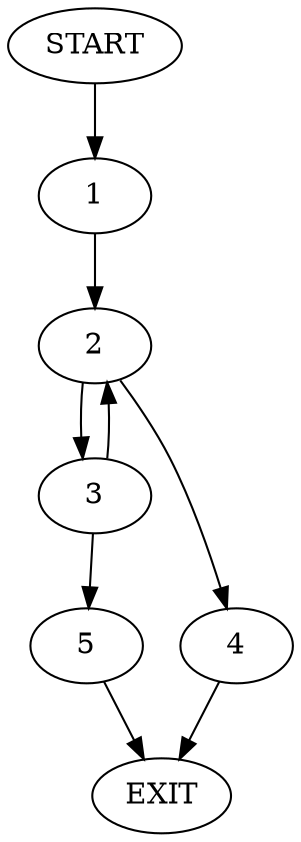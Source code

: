 digraph {
0 [label="START"]
6 [label="EXIT"]
0 -> 1
1 -> 2
2 -> 3
2 -> 4
3 -> 2
3 -> 5
4 -> 6
5 -> 6
}
